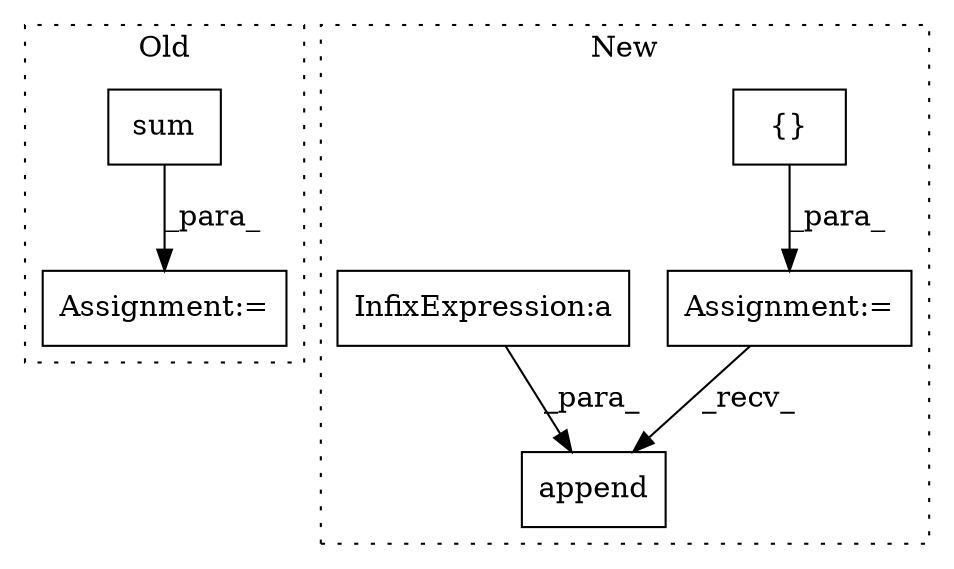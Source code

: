 digraph G {
subgraph cluster0 {
1 [label="sum" a="32" s="506,538" l="4,1" shape="box"];
3 [label="Assignment:=" a="7" s="498" l="1" shape="box"];
label = "Old";
style="dotted";
}
subgraph cluster1 {
2 [label="append" a="32" s="591,620" l="7,1" shape="box"];
4 [label="Assignment:=" a="7" s="269" l="1" shape="box"];
5 [label="{}" a="4" s="279" l="2" shape="box"];
6 [label="InfixExpression:a" a="27" s="570" l="3" shape="box"];
label = "New";
style="dotted";
}
1 -> 3 [label="_para_"];
4 -> 2 [label="_recv_"];
5 -> 4 [label="_para_"];
6 -> 2 [label="_para_"];
}